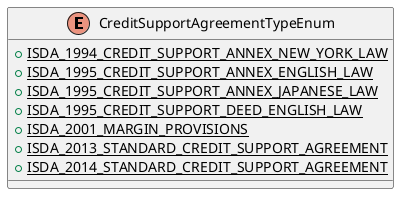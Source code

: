 @startuml

    enum CreditSupportAgreementTypeEnum [[CreditSupportAgreementTypeEnum.html]] {
        {static} +ISDA_1994_CREDIT_SUPPORT_ANNEX_NEW_YORK_LAW
        {static} +ISDA_1995_CREDIT_SUPPORT_ANNEX_ENGLISH_LAW
        {static} +ISDA_1995_CREDIT_SUPPORT_ANNEX_JAPANESE_LAW
        {static} +ISDA_1995_CREDIT_SUPPORT_DEED_ENGLISH_LAW
        {static} +ISDA_2001_MARGIN_PROVISIONS
        {static} +ISDA_2013_STANDARD_CREDIT_SUPPORT_AGREEMENT
        {static} +ISDA_2014_STANDARD_CREDIT_SUPPORT_AGREEMENT
    }

@enduml
